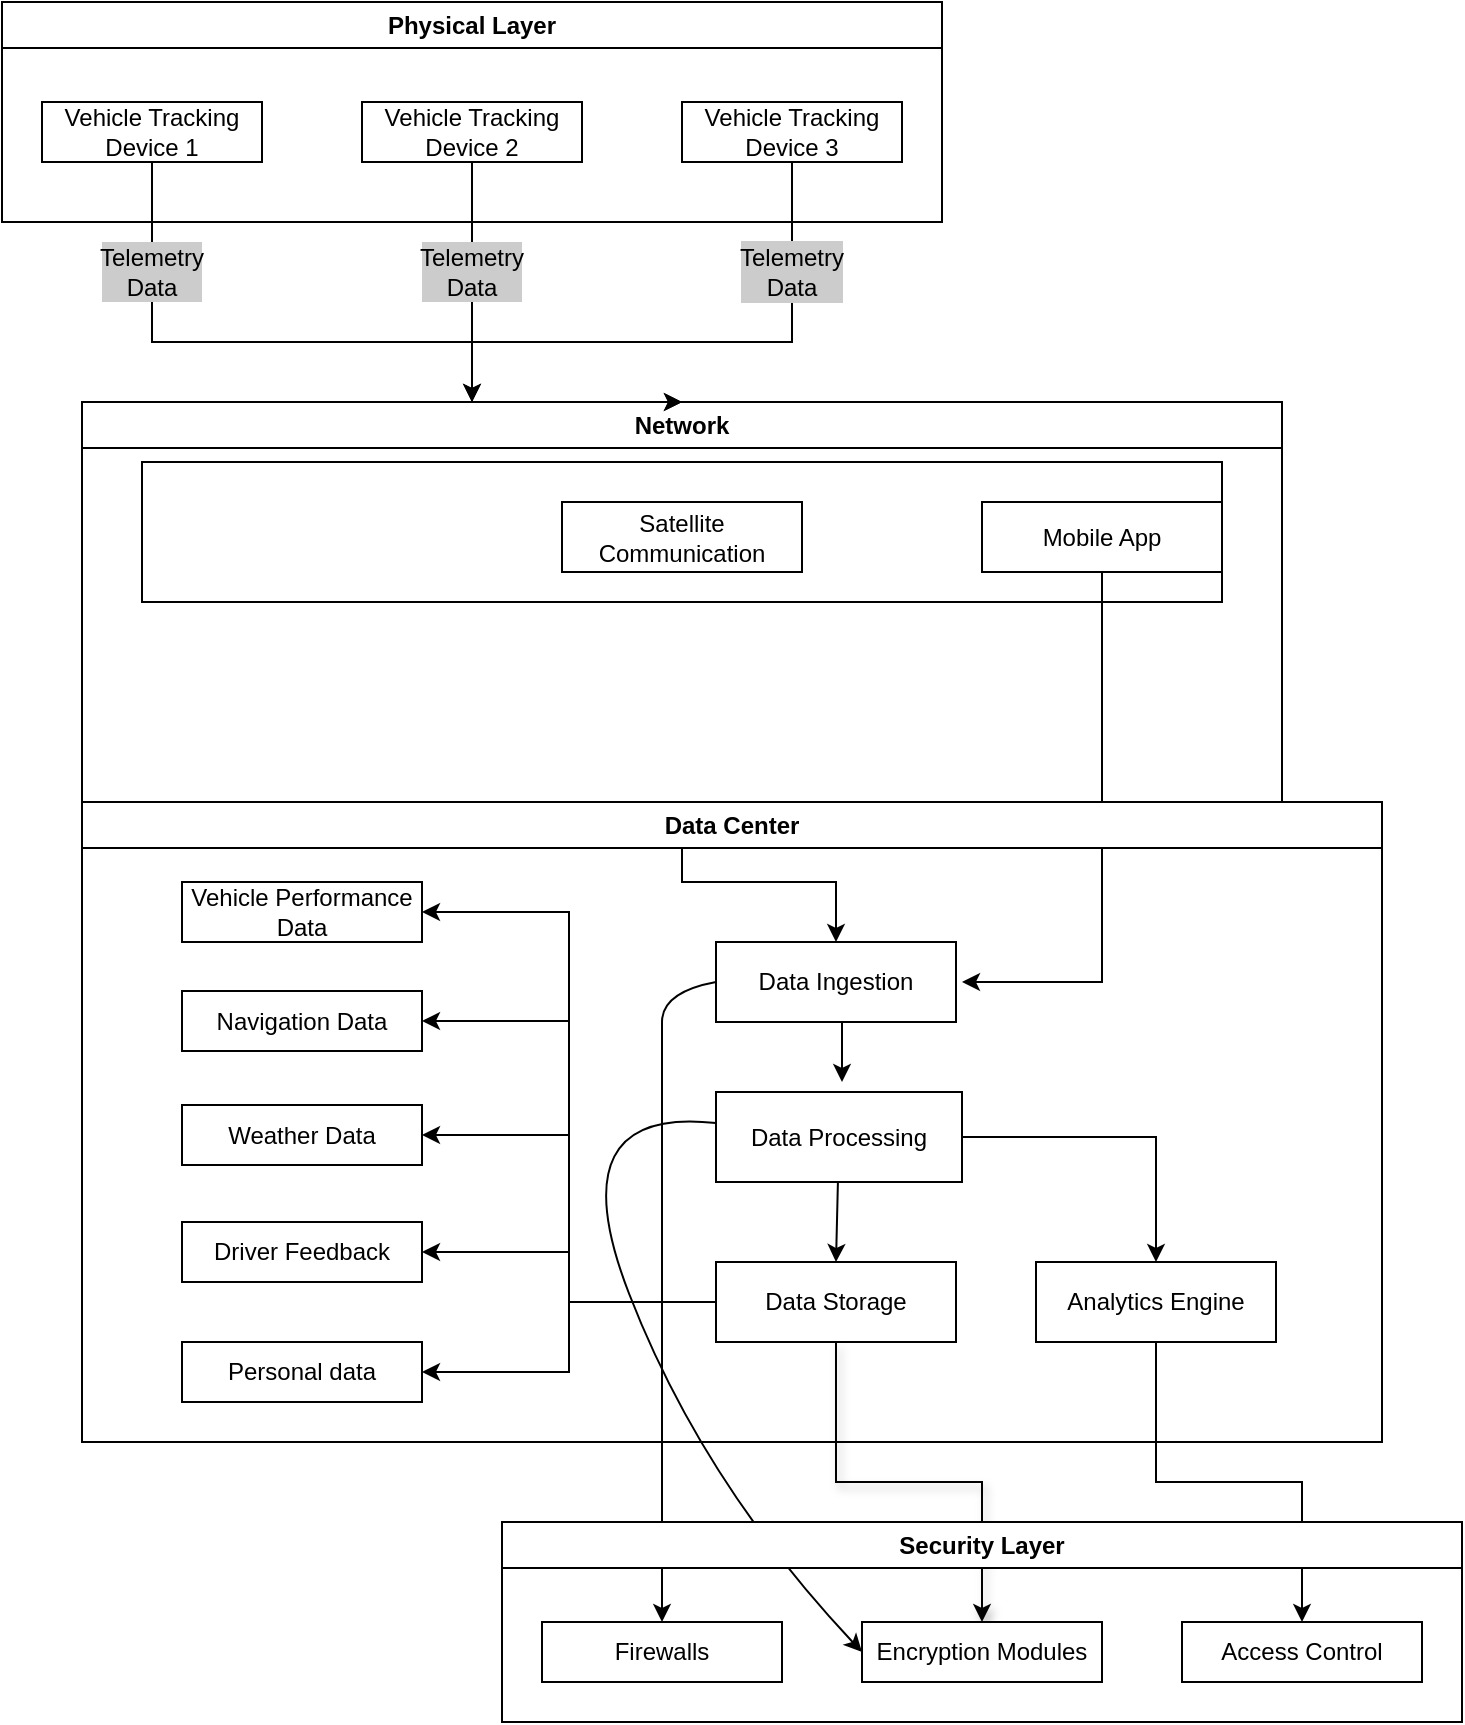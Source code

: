 <mxfile version="24.8.1">
  <diagram id="C5RBs43oDa-KdzZeNtuy" name="Page-1">
    <mxGraphModel dx="1869" dy="924" grid="1" gridSize="10" guides="1" tooltips="1" connect="1" arrows="1" fold="1" page="1" pageScale="1" pageWidth="827" pageHeight="1169" math="0" shadow="0">
      <root>
        <mxCell id="WIyWlLk6GJQsqaUBKTNV-0" />
        <mxCell id="WIyWlLk6GJQsqaUBKTNV-1" parent="WIyWlLk6GJQsqaUBKTNV-0" />
        <mxCell id="0slJHiL-0B2PbUMmb_t5-73" style="edgeStyle=orthogonalEdgeStyle;rounded=0;orthogonalLoop=1;jettySize=auto;html=1;entryX=0.5;entryY=0;entryDx=0;entryDy=0;" parent="WIyWlLk6GJQsqaUBKTNV-1" source="0slJHiL-0B2PbUMmb_t5-38" target="0slJHiL-0B2PbUMmb_t5-53" edge="1">
          <mxGeometry relative="1" as="geometry" />
        </mxCell>
        <mxCell id="0slJHiL-0B2PbUMmb_t5-67" value="" style="curved=1;endArrow=classic;html=1;rounded=0;exitX=0;exitY=0.5;exitDx=0;exitDy=0;entryX=0.5;entryY=0;entryDx=0;entryDy=0;" parent="WIyWlLk6GJQsqaUBKTNV-1" source="0slJHiL-0B2PbUMmb_t5-35" target="0slJHiL-0B2PbUMmb_t5-51" edge="1">
          <mxGeometry width="50" height="50" relative="1" as="geometry">
            <mxPoint x="550" y="585" as="sourcePoint" />
            <mxPoint x="520" y="865" as="targetPoint" />
            <Array as="points">
              <mxPoint x="520" y="585" />
              <mxPoint x="520" y="615" />
              <mxPoint x="520" y="685" />
            </Array>
          </mxGeometry>
        </mxCell>
        <mxCell id="0slJHiL-0B2PbUMmb_t5-59" style="edgeStyle=orthogonalEdgeStyle;rounded=0;orthogonalLoop=1;jettySize=auto;html=1;entryX=0.5;entryY=0;entryDx=0;entryDy=0;shadow=1;fillColor=#330000;" parent="WIyWlLk6GJQsqaUBKTNV-1" source="0slJHiL-0B2PbUMmb_t5-37" target="0slJHiL-0B2PbUMmb_t5-52" edge="1">
          <mxGeometry relative="1" as="geometry" />
        </mxCell>
        <mxCell id="0slJHiL-0B2PbUMmb_t5-11" value="Physical Layer" style="swimlane;whiteSpace=wrap;html=1;" parent="WIyWlLk6GJQsqaUBKTNV-1" vertex="1">
          <mxGeometry x="190" y="90" width="470" height="110" as="geometry" />
        </mxCell>
        <mxCell id="0slJHiL-0B2PbUMmb_t5-15" value="Vehicle Tracking Device 1" style="rounded=0;whiteSpace=wrap;html=1;" parent="0slJHiL-0B2PbUMmb_t5-11" vertex="1">
          <mxGeometry x="20" y="50" width="110" height="30" as="geometry" />
        </mxCell>
        <mxCell id="0slJHiL-0B2PbUMmb_t5-23" style="edgeStyle=orthogonalEdgeStyle;rounded=0;orthogonalLoop=1;jettySize=auto;html=1;" parent="0slJHiL-0B2PbUMmb_t5-11" source="0slJHiL-0B2PbUMmb_t5-16" edge="1">
          <mxGeometry relative="1" as="geometry">
            <mxPoint x="235" y="200" as="targetPoint" />
          </mxGeometry>
        </mxCell>
        <mxCell id="0slJHiL-0B2PbUMmb_t5-16" value="Vehicle Tracking Device 2" style="rounded=0;whiteSpace=wrap;html=1;" parent="0slJHiL-0B2PbUMmb_t5-11" vertex="1">
          <mxGeometry x="180" y="50" width="110" height="30" as="geometry" />
        </mxCell>
        <mxCell id="0slJHiL-0B2PbUMmb_t5-17" value="Vehicle Tracking Device 3" style="rounded=0;whiteSpace=wrap;html=1;" parent="0slJHiL-0B2PbUMmb_t5-11" vertex="1">
          <mxGeometry x="340" y="50" width="110" height="30" as="geometry" />
        </mxCell>
        <mxCell id="0slJHiL-0B2PbUMmb_t5-54" style="edgeStyle=orthogonalEdgeStyle;rounded=0;orthogonalLoop=1;jettySize=auto;html=1;entryX=0.5;entryY=0;entryDx=0;entryDy=0;" parent="WIyWlLk6GJQsqaUBKTNV-1" source="0slJHiL-0B2PbUMmb_t5-18" target="0slJHiL-0B2PbUMmb_t5-35" edge="1">
          <mxGeometry relative="1" as="geometry" />
        </mxCell>
        <mxCell id="0slJHiL-0B2PbUMmb_t5-18" value="Network" style="swimlane;whiteSpace=wrap;html=1;" parent="WIyWlLk6GJQsqaUBKTNV-1" vertex="1">
          <mxGeometry x="230" y="290" width="600" height="210" as="geometry" />
        </mxCell>
        <mxCell id="0slJHiL-0B2PbUMmb_t5-30" value="4G / 5G Network" style="rounded=0;whiteSpace=wrap;html=1;" parent="0slJHiL-0B2PbUMmb_t5-18" vertex="1">
          <mxGeometry x="30" y="30" width="540" height="70" as="geometry" />
        </mxCell>
        <mxCell id="0slJHiL-0B2PbUMmb_t5-31" value="Satellite Communication" style="rounded=0;whiteSpace=wrap;html=1;" parent="0slJHiL-0B2PbUMmb_t5-18" vertex="1">
          <mxGeometry x="240" y="50" width="120" height="35" as="geometry" />
        </mxCell>
        <mxCell id="zklYke0HYy3J-oZaXSR5-1" style="edgeStyle=orthogonalEdgeStyle;rounded=0;orthogonalLoop=1;jettySize=auto;html=1;" parent="0slJHiL-0B2PbUMmb_t5-18" source="zklYke0HYy3J-oZaXSR5-0" edge="1">
          <mxGeometry relative="1" as="geometry">
            <mxPoint x="440" y="290" as="targetPoint" />
            <Array as="points">
              <mxPoint x="510" y="290" />
            </Array>
          </mxGeometry>
        </mxCell>
        <mxCell id="zklYke0HYy3J-oZaXSR5-0" value="Mobile App" style="rounded=0;whiteSpace=wrap;html=1;" parent="0slJHiL-0B2PbUMmb_t5-18" vertex="1">
          <mxGeometry x="450" y="50" width="120" height="35" as="geometry" />
        </mxCell>
        <mxCell id="0slJHiL-0B2PbUMmb_t5-20" value="Telemetry Data" style="text;html=1;align=center;verticalAlign=middle;whiteSpace=wrap;rounded=0;fillColor=#CCCCCC;" parent="WIyWlLk6GJQsqaUBKTNV-1" vertex="1">
          <mxGeometry x="400" y="210" width="50" height="30" as="geometry" />
        </mxCell>
        <mxCell id="0slJHiL-0B2PbUMmb_t5-22" style="edgeStyle=orthogonalEdgeStyle;rounded=0;orthogonalLoop=1;jettySize=auto;html=1;fillColor=#CCCCCC;" parent="WIyWlLk6GJQsqaUBKTNV-1" source="0slJHiL-0B2PbUMmb_t5-26" target="0slJHiL-0B2PbUMmb_t5-18" edge="1">
          <mxGeometry relative="1" as="geometry">
            <Array as="points">
              <mxPoint x="265" y="260" />
              <mxPoint x="425" y="260" />
            </Array>
          </mxGeometry>
        </mxCell>
        <mxCell id="0slJHiL-0B2PbUMmb_t5-24" style="edgeStyle=orthogonalEdgeStyle;rounded=0;orthogonalLoop=1;jettySize=auto;html=1;entryX=0.5;entryY=0;entryDx=0;entryDy=0;" parent="WIyWlLk6GJQsqaUBKTNV-1" source="0slJHiL-0B2PbUMmb_t5-17" target="0slJHiL-0B2PbUMmb_t5-18" edge="1">
          <mxGeometry relative="1" as="geometry">
            <Array as="points">
              <mxPoint x="585" y="260" />
              <mxPoint x="425" y="260" />
            </Array>
          </mxGeometry>
        </mxCell>
        <mxCell id="0slJHiL-0B2PbUMmb_t5-28" value="" style="edgeStyle=orthogonalEdgeStyle;rounded=0;orthogonalLoop=1;jettySize=auto;html=1;fillColor=#CCCCCC;" parent="WIyWlLk6GJQsqaUBKTNV-1" source="0slJHiL-0B2PbUMmb_t5-15" edge="1">
          <mxGeometry relative="1" as="geometry">
            <mxPoint x="265" y="170" as="sourcePoint" />
            <mxPoint x="530" y="290" as="targetPoint" />
            <Array as="points">
              <mxPoint x="265" y="260" />
              <mxPoint x="425" y="260" />
            </Array>
          </mxGeometry>
        </mxCell>
        <mxCell id="0slJHiL-0B2PbUMmb_t5-26" value="Telemetry Data" style="text;html=1;align=center;verticalAlign=middle;whiteSpace=wrap;rounded=0;fillColor=#CCCCCC;" parent="WIyWlLk6GJQsqaUBKTNV-1" vertex="1">
          <mxGeometry x="240" y="210" width="50" height="30" as="geometry" />
        </mxCell>
        <mxCell id="0slJHiL-0B2PbUMmb_t5-21" value="Telemetry Data" style="text;html=1;align=center;verticalAlign=middle;whiteSpace=wrap;rounded=0;fillColor=#CCCCCC;strokeColor=#CCCCCC;shadow=0;" parent="WIyWlLk6GJQsqaUBKTNV-1" vertex="1">
          <mxGeometry x="560" y="210" width="50" height="30" as="geometry" />
        </mxCell>
        <mxCell id="0slJHiL-0B2PbUMmb_t5-34" value="Data Center" style="swimlane;whiteSpace=wrap;html=1;" parent="WIyWlLk6GJQsqaUBKTNV-1" vertex="1">
          <mxGeometry x="230" y="490" width="650" height="320" as="geometry" />
        </mxCell>
        <mxCell id="0slJHiL-0B2PbUMmb_t5-35" value="Data Ingestion" style="rounded=0;whiteSpace=wrap;html=1;" parent="0slJHiL-0B2PbUMmb_t5-34" vertex="1">
          <mxGeometry x="317" y="70" width="120" height="40" as="geometry" />
        </mxCell>
        <mxCell id="0slJHiL-0B2PbUMmb_t5-72" style="edgeStyle=orthogonalEdgeStyle;rounded=0;orthogonalLoop=1;jettySize=auto;html=1;entryX=0.5;entryY=0;entryDx=0;entryDy=0;" parent="0slJHiL-0B2PbUMmb_t5-34" source="0slJHiL-0B2PbUMmb_t5-36" target="0slJHiL-0B2PbUMmb_t5-38" edge="1">
          <mxGeometry relative="1" as="geometry" />
        </mxCell>
        <mxCell id="0slJHiL-0B2PbUMmb_t5-36" value="Data Processing" style="rounded=0;whiteSpace=wrap;html=1;" parent="0slJHiL-0B2PbUMmb_t5-34" vertex="1">
          <mxGeometry x="317" y="145" width="123" height="45" as="geometry" />
        </mxCell>
        <mxCell id="0slJHiL-0B2PbUMmb_t5-45" style="edgeStyle=orthogonalEdgeStyle;rounded=0;orthogonalLoop=1;jettySize=auto;html=1;entryX=1;entryY=0.5;entryDx=0;entryDy=0;" parent="0slJHiL-0B2PbUMmb_t5-34" source="0slJHiL-0B2PbUMmb_t5-37" target="0slJHiL-0B2PbUMmb_t5-42" edge="1">
          <mxGeometry relative="1" as="geometry" />
        </mxCell>
        <mxCell id="0slJHiL-0B2PbUMmb_t5-46" style="edgeStyle=orthogonalEdgeStyle;rounded=0;orthogonalLoop=1;jettySize=auto;html=1;entryX=1;entryY=0.5;entryDx=0;entryDy=0;" parent="0slJHiL-0B2PbUMmb_t5-34" source="0slJHiL-0B2PbUMmb_t5-37" target="0slJHiL-0B2PbUMmb_t5-44" edge="1">
          <mxGeometry relative="1" as="geometry" />
        </mxCell>
        <mxCell id="0slJHiL-0B2PbUMmb_t5-47" style="edgeStyle=orthogonalEdgeStyle;rounded=0;orthogonalLoop=1;jettySize=auto;html=1;entryX=1;entryY=0.5;entryDx=0;entryDy=0;" parent="0slJHiL-0B2PbUMmb_t5-34" source="0slJHiL-0B2PbUMmb_t5-37" target="0slJHiL-0B2PbUMmb_t5-41" edge="1">
          <mxGeometry relative="1" as="geometry" />
        </mxCell>
        <mxCell id="0slJHiL-0B2PbUMmb_t5-48" style="edgeStyle=orthogonalEdgeStyle;rounded=0;orthogonalLoop=1;jettySize=auto;html=1;entryX=1;entryY=0.5;entryDx=0;entryDy=0;" parent="0slJHiL-0B2PbUMmb_t5-34" source="0slJHiL-0B2PbUMmb_t5-37" target="0slJHiL-0B2PbUMmb_t5-40" edge="1">
          <mxGeometry relative="1" as="geometry" />
        </mxCell>
        <mxCell id="0slJHiL-0B2PbUMmb_t5-49" style="edgeStyle=orthogonalEdgeStyle;rounded=0;orthogonalLoop=1;jettySize=auto;html=1;entryX=1;entryY=0.5;entryDx=0;entryDy=0;" parent="0slJHiL-0B2PbUMmb_t5-34" source="0slJHiL-0B2PbUMmb_t5-37" target="0slJHiL-0B2PbUMmb_t5-39" edge="1">
          <mxGeometry relative="1" as="geometry" />
        </mxCell>
        <mxCell id="0slJHiL-0B2PbUMmb_t5-37" value="Data Storage" style="rounded=0;whiteSpace=wrap;html=1;" parent="0slJHiL-0B2PbUMmb_t5-34" vertex="1">
          <mxGeometry x="317" y="230" width="120" height="40" as="geometry" />
        </mxCell>
        <mxCell id="0slJHiL-0B2PbUMmb_t5-38" value="Analytics Engine" style="rounded=0;whiteSpace=wrap;html=1;" parent="0slJHiL-0B2PbUMmb_t5-34" vertex="1">
          <mxGeometry x="477" y="230" width="120" height="40" as="geometry" />
        </mxCell>
        <mxCell id="0slJHiL-0B2PbUMmb_t5-39" value="Vehicle Performance Data" style="rounded=0;whiteSpace=wrap;html=1;" parent="0slJHiL-0B2PbUMmb_t5-34" vertex="1">
          <mxGeometry x="50" y="40" width="120" height="30" as="geometry" />
        </mxCell>
        <mxCell id="0slJHiL-0B2PbUMmb_t5-40" value="Navigation Data" style="rounded=0;whiteSpace=wrap;html=1;" parent="0slJHiL-0B2PbUMmb_t5-34" vertex="1">
          <mxGeometry x="50" y="94.5" width="120" height="30" as="geometry" />
        </mxCell>
        <mxCell id="0slJHiL-0B2PbUMmb_t5-41" value="Weather Data" style="rounded=0;whiteSpace=wrap;html=1;" parent="0slJHiL-0B2PbUMmb_t5-34" vertex="1">
          <mxGeometry x="50" y="151.5" width="120" height="30" as="geometry" />
        </mxCell>
        <mxCell id="0slJHiL-0B2PbUMmb_t5-42" value="Driver Feedback" style="rounded=0;whiteSpace=wrap;html=1;" parent="0slJHiL-0B2PbUMmb_t5-34" vertex="1">
          <mxGeometry x="50" y="210" width="120" height="30" as="geometry" />
        </mxCell>
        <mxCell id="0slJHiL-0B2PbUMmb_t5-44" value="Personal data" style="rounded=0;whiteSpace=wrap;html=1;" parent="0slJHiL-0B2PbUMmb_t5-34" vertex="1">
          <mxGeometry x="50" y="270" width="120" height="30" as="geometry" />
        </mxCell>
        <mxCell id="0slJHiL-0B2PbUMmb_t5-55" value="" style="endArrow=classic;html=1;rounded=0;" parent="0slJHiL-0B2PbUMmb_t5-34" edge="1">
          <mxGeometry width="50" height="50" relative="1" as="geometry">
            <mxPoint x="380" y="110" as="sourcePoint" />
            <mxPoint x="380" y="140" as="targetPoint" />
          </mxGeometry>
        </mxCell>
        <mxCell id="0slJHiL-0B2PbUMmb_t5-56" value="" style="endArrow=classic;html=1;rounded=0;entryX=0.5;entryY=0;entryDx=0;entryDy=0;" parent="0slJHiL-0B2PbUMmb_t5-34" source="0slJHiL-0B2PbUMmb_t5-36" target="0slJHiL-0B2PbUMmb_t5-37" edge="1">
          <mxGeometry width="50" height="50" relative="1" as="geometry">
            <mxPoint x="380" y="200" as="sourcePoint" />
            <mxPoint x="430" y="150" as="targetPoint" />
          </mxGeometry>
        </mxCell>
        <mxCell id="0slJHiL-0B2PbUMmb_t5-65" value="" style="curved=1;endArrow=classic;html=1;rounded=0;entryX=0;entryY=0.5;entryDx=0;entryDy=0;" parent="WIyWlLk6GJQsqaUBKTNV-1" source="0slJHiL-0B2PbUMmb_t5-36" target="0slJHiL-0B2PbUMmb_t5-52" edge="1">
          <mxGeometry width="50" height="50" relative="1" as="geometry">
            <mxPoint x="547" y="661.5" as="sourcePoint" />
            <mxPoint x="477" y="821.5" as="targetPoint" />
            <Array as="points">
              <mxPoint x="467" y="641.5" />
              <mxPoint x="540" y="830" />
            </Array>
          </mxGeometry>
        </mxCell>
        <mxCell id="0slJHiL-0B2PbUMmb_t5-50" value="Security Layer" style="swimlane;whiteSpace=wrap;html=1;" parent="WIyWlLk6GJQsqaUBKTNV-1" vertex="1">
          <mxGeometry x="440" y="850" width="480" height="100" as="geometry" />
        </mxCell>
        <mxCell id="0slJHiL-0B2PbUMmb_t5-51" value="Firewalls" style="rounded=0;whiteSpace=wrap;html=1;" parent="0slJHiL-0B2PbUMmb_t5-50" vertex="1">
          <mxGeometry x="20" y="50" width="120" height="30" as="geometry" />
        </mxCell>
        <mxCell id="0slJHiL-0B2PbUMmb_t5-52" value="Encryption Modules" style="rounded=0;whiteSpace=wrap;html=1;" parent="0slJHiL-0B2PbUMmb_t5-50" vertex="1">
          <mxGeometry x="180" y="50" width="120" height="30" as="geometry" />
        </mxCell>
        <mxCell id="0slJHiL-0B2PbUMmb_t5-53" value="Access Control" style="rounded=0;whiteSpace=wrap;html=1;" parent="0slJHiL-0B2PbUMmb_t5-50" vertex="1">
          <mxGeometry x="340" y="50" width="120" height="30" as="geometry" />
        </mxCell>
      </root>
    </mxGraphModel>
  </diagram>
</mxfile>
